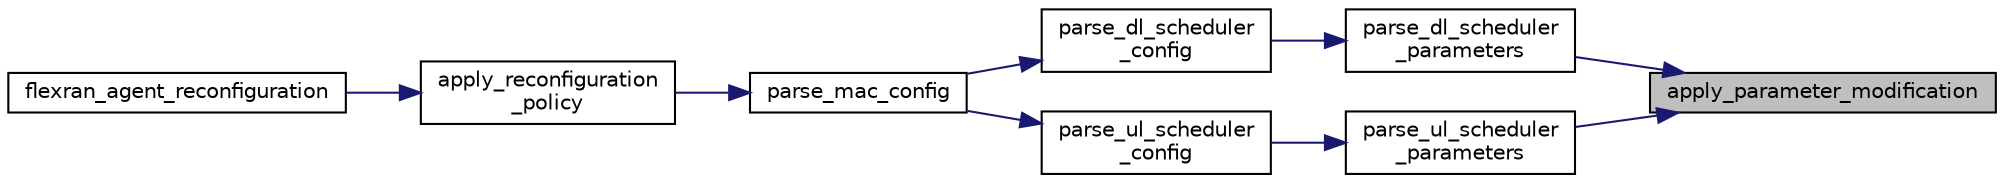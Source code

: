 digraph "apply_parameter_modification"
{
 // LATEX_PDF_SIZE
  edge [fontname="Helvetica",fontsize="10",labelfontname="Helvetica",labelfontsize="10"];
  node [fontname="Helvetica",fontsize="10",shape=record];
  rankdir="RL";
  Node1 [label="apply_parameter_modification",height=0.2,width=0.4,color="black", fillcolor="grey75", style="filled", fontcolor="black",tooltip=" "];
  Node1 -> Node2 [dir="back",color="midnightblue",fontsize="10",style="solid",fontname="Helvetica"];
  Node2 [label="parse_dl_scheduler\l_parameters",height=0.2,width=0.4,color="black", fillcolor="white", style="filled",URL="$flexran__agent__mac__internal_8h.html#a71f1c4ee9dd8f1089c47770d165a3193",tooltip=" "];
  Node2 -> Node3 [dir="back",color="midnightblue",fontsize="10",style="solid",fontname="Helvetica"];
  Node3 [label="parse_dl_scheduler\l_config",height=0.2,width=0.4,color="black", fillcolor="white", style="filled",URL="$flexran__agent__mac__internal_8h.html#a6f166b281f9a426fa5ca87c8286eaeaa",tooltip=" "];
  Node3 -> Node4 [dir="back",color="midnightblue",fontsize="10",style="solid",fontname="Helvetica"];
  Node4 [label="parse_mac_config",height=0.2,width=0.4,color="black", fillcolor="white", style="filled",URL="$flexran__agent__mac__internal_8h.html#a6fad3cda059a7cc3b6e08e592da30e66",tooltip=" "];
  Node4 -> Node5 [dir="back",color="midnightblue",fontsize="10",style="solid",fontname="Helvetica"];
  Node5 [label="apply_reconfiguration\l_policy",height=0.2,width=0.4,color="black", fillcolor="white", style="filled",URL="$flexran__agent__common__internal_8h.html#a682de27773fed140e9e3eeb48e6fef6e",tooltip=" "];
  Node5 -> Node6 [dir="back",color="midnightblue",fontsize="10",style="solid",fontname="Helvetica"];
  Node6 [label="flexran_agent_reconfiguration",height=0.2,width=0.4,color="black", fillcolor="white", style="filled",URL="$flexran__agent__common_8h.html#a8356c64dcceec494047f968af44750b7",tooltip=" "];
  Node1 -> Node7 [dir="back",color="midnightblue",fontsize="10",style="solid",fontname="Helvetica"];
  Node7 [label="parse_ul_scheduler\l_parameters",height=0.2,width=0.4,color="black", fillcolor="white", style="filled",URL="$flexran__agent__mac__internal_8h.html#a90a147c920548fc5a80107517230e01c",tooltip=" "];
  Node7 -> Node8 [dir="back",color="midnightblue",fontsize="10",style="solid",fontname="Helvetica"];
  Node8 [label="parse_ul_scheduler\l_config",height=0.2,width=0.4,color="black", fillcolor="white", style="filled",URL="$flexran__agent__mac__internal_8h.html#a2dc0931d47bf30d3e8dcd03cb9f2d724",tooltip=" "];
  Node8 -> Node4 [dir="back",color="midnightblue",fontsize="10",style="solid",fontname="Helvetica"];
}
